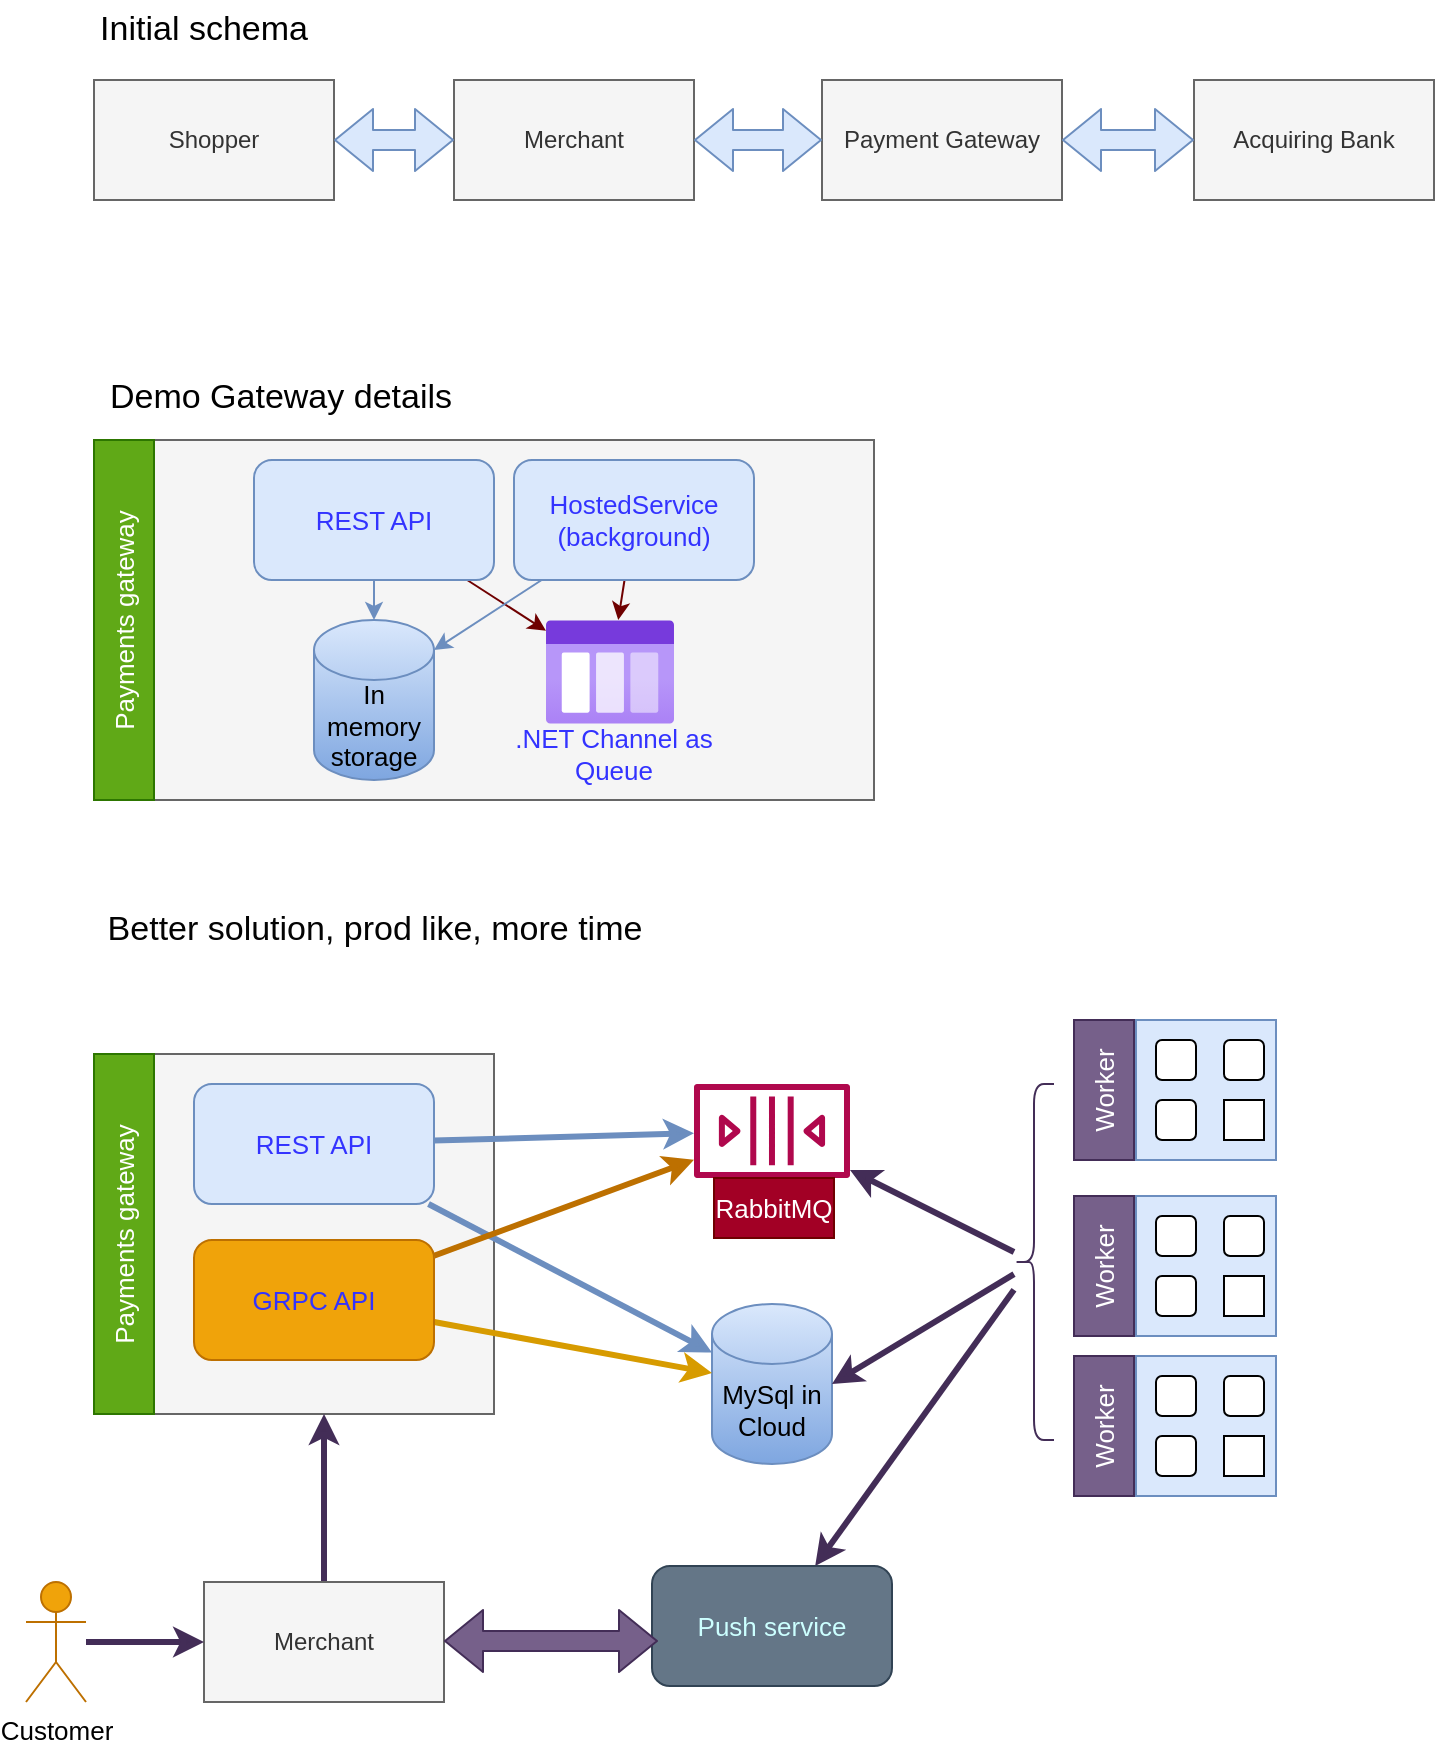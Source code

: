 <mxfile>
    <diagram id="37IIeo59IKiOsGyUnwD9" name="Page-1">
        <mxGraphModel dx="1455" dy="781" grid="0" gridSize="10" guides="1" tooltips="1" connect="1" arrows="1" fold="1" page="1" pageScale="1" pageWidth="827" pageHeight="1169" background="#FFFFFF" math="0" shadow="0">
            <root>
                <mxCell id="0"/>
                <mxCell id="1" parent="0"/>
                <mxCell id="2" value="Shopper" style="rounded=0;whiteSpace=wrap;html=1;fillColor=#f5f5f5;strokeColor=#666666;fontColor=#333333;" vertex="1" parent="1">
                    <mxGeometry x="60" y="160" width="120" height="60" as="geometry"/>
                </mxCell>
                <mxCell id="12" value="" style="edgeStyle=none;html=1;" edge="1" parent="1" source="4" target="2">
                    <mxGeometry relative="1" as="geometry"/>
                </mxCell>
                <mxCell id="4" value="Merchant" style="rounded=0;whiteSpace=wrap;html=1;fillColor=#f5f5f5;strokeColor=#666666;fontColor=#333333;" vertex="1" parent="1">
                    <mxGeometry x="240" y="160" width="120" height="60" as="geometry"/>
                </mxCell>
                <mxCell id="5" value="Payment Gateway" style="rounded=0;whiteSpace=wrap;html=1;fillColor=#f5f5f5;strokeColor=#666666;fontColor=#333333;" vertex="1" parent="1">
                    <mxGeometry x="424" y="160" width="120" height="60" as="geometry"/>
                </mxCell>
                <mxCell id="6" value="Acquiring Bank" style="rounded=0;whiteSpace=wrap;html=1;fillColor=#f5f5f5;strokeColor=#666666;fontColor=#333333;" vertex="1" parent="1">
                    <mxGeometry x="610" y="160" width="120" height="60" as="geometry"/>
                </mxCell>
                <mxCell id="7" value="" style="shape=flexArrow;endArrow=classic;startArrow=classic;html=1;fillColor=#dae8fc;strokeColor=#6c8ebf;exitX=1;exitY=0.5;exitDx=0;exitDy=0;" edge="1" parent="1" source="2">
                    <mxGeometry width="100" height="100" relative="1" as="geometry">
                        <mxPoint x="230" y="270" as="sourcePoint"/>
                        <mxPoint x="240" y="190" as="targetPoint"/>
                    </mxGeometry>
                </mxCell>
                <mxCell id="10" value="" style="shape=flexArrow;endArrow=classic;startArrow=classic;html=1;exitX=1;exitY=0.5;exitDx=0;exitDy=0;entryX=0;entryY=0.5;entryDx=0;entryDy=0;fillColor=#dae8fc;strokeColor=#6c8ebf;" edge="1" parent="1" source="4" target="5">
                    <mxGeometry width="100" height="100" relative="1" as="geometry">
                        <mxPoint x="370" y="280" as="sourcePoint"/>
                        <mxPoint x="470" y="180" as="targetPoint"/>
                    </mxGeometry>
                </mxCell>
                <mxCell id="11" value="" style="shape=flexArrow;endArrow=classic;startArrow=classic;html=1;fillColor=#dae8fc;strokeColor=#6c8ebf;entryX=0;entryY=0.5;entryDx=0;entryDy=0;exitX=1;exitY=0.5;exitDx=0;exitDy=0;" edge="1" parent="1" source="5" target="6">
                    <mxGeometry width="100" height="100" relative="1" as="geometry">
                        <mxPoint x="560" y="230" as="sourcePoint"/>
                        <mxPoint x="620" y="230" as="targetPoint"/>
                    </mxGeometry>
                </mxCell>
                <mxCell id="18" value="Initial schema" style="text;html=1;strokeColor=none;fillColor=none;align=center;verticalAlign=middle;whiteSpace=wrap;rounded=0;fontSize=17;fontColor=#000000;" vertex="1" parent="1">
                    <mxGeometry x="50" y="120" width="130" height="30" as="geometry"/>
                </mxCell>
                <mxCell id="19" value="Demo Gateway details" style="text;html=1;strokeColor=none;fillColor=none;align=center;verticalAlign=middle;whiteSpace=wrap;rounded=0;fontSize=17;fontColor=#000000;" vertex="1" parent="1">
                    <mxGeometry x="56" y="304" width="195" height="30" as="geometry"/>
                </mxCell>
                <mxCell id="20" value="" style="rounded=0;whiteSpace=wrap;html=1;fontSize=17;fillColor=#f5f5f5;fontColor=#333333;strokeColor=#666666;" vertex="1" parent="1">
                    <mxGeometry x="90" y="340" width="360" height="180" as="geometry"/>
                </mxCell>
                <mxCell id="30" style="edgeStyle=none;html=1;fontSize=13;fontColor=#3333FF;fillColor=#dae8fc;gradientColor=#7ea6e0;strokeColor=#6c8ebf;" edge="1" parent="1" source="22" target="24">
                    <mxGeometry relative="1" as="geometry"/>
                </mxCell>
                <mxCell id="31" style="edgeStyle=none;html=1;fontSize=13;fontColor=#3333FF;fillColor=#a20025;strokeColor=#6F0000;" edge="1" parent="1" source="22" target="27">
                    <mxGeometry relative="1" as="geometry"/>
                </mxCell>
                <mxCell id="22" value="&lt;font color=&quot;#3333ff&quot;&gt;REST API&lt;/font&gt;" style="rounded=1;whiteSpace=wrap;html=1;fontSize=13;fillColor=#dae8fc;strokeColor=#6c8ebf;" vertex="1" parent="1">
                    <mxGeometry x="140" y="350" width="120" height="60" as="geometry"/>
                </mxCell>
                <mxCell id="29" style="edgeStyle=none;html=1;entryX=1;entryY=0;entryDx=0;entryDy=15;entryPerimeter=0;fontSize=13;fontColor=#3333FF;fillColor=#dae8fc;gradientColor=#7ea6e0;strokeColor=#6c8ebf;" edge="1" parent="1" source="23" target="24">
                    <mxGeometry relative="1" as="geometry"/>
                </mxCell>
                <mxCell id="32" style="edgeStyle=none;html=1;fontSize=13;fontColor=#3333FF;fillColor=#a20025;strokeColor=#6F0000;" edge="1" parent="1" source="23" target="27">
                    <mxGeometry relative="1" as="geometry"/>
                </mxCell>
                <mxCell id="23" value="&lt;font color=&quot;#3333ff&quot;&gt;HostedService (background)&lt;/font&gt;" style="rounded=1;whiteSpace=wrap;html=1;fontSize=13;fillColor=#dae8fc;strokeColor=#6c8ebf;" vertex="1" parent="1">
                    <mxGeometry x="270" y="350" width="120" height="60" as="geometry"/>
                </mxCell>
                <mxCell id="24" value="In memory storage" style="shape=cylinder3;whiteSpace=wrap;html=1;boundedLbl=1;backgroundOutline=1;size=15;fontSize=13;fillColor=#dae8fc;gradientColor=#7ea6e0;strokeColor=#6c8ebf;" vertex="1" parent="1">
                    <mxGeometry x="170" y="430" width="60" height="80" as="geometry"/>
                </mxCell>
                <mxCell id="27" value="" style="aspect=fixed;html=1;points=[];align=center;image;fontSize=12;image=img/lib/azure2/general/Storage_Queue.svg;fontColor=#3333FF;" vertex="1" parent="1">
                    <mxGeometry x="286" y="430" width="64" height="52" as="geometry"/>
                </mxCell>
                <mxCell id="28" value=".NET Channel as Queue" style="text;html=1;strokeColor=none;fillColor=none;align=center;verticalAlign=middle;whiteSpace=wrap;rounded=0;fontSize=13;fontColor=#3333FF;" vertex="1" parent="1">
                    <mxGeometry x="260" y="482" width="120" height="30" as="geometry"/>
                </mxCell>
                <mxCell id="34" value="Better solution, prod like, more time" style="text;html=1;strokeColor=none;fillColor=none;align=center;verticalAlign=middle;whiteSpace=wrap;rounded=0;fontSize=17;fontColor=#030303;" vertex="1" parent="1">
                    <mxGeometry x="59.75" y="570" width="280.5" height="30" as="geometry"/>
                </mxCell>
                <mxCell id="35" value="Payments gateway" style="rounded=0;whiteSpace=wrap;html=1;fontSize=13;fontColor=#ffffff;fillColor=#60a917;strokeColor=#2D7600;horizontal=0;" vertex="1" parent="1">
                    <mxGeometry x="60" y="340" width="30" height="180" as="geometry"/>
                </mxCell>
                <mxCell id="39" value="" style="rounded=0;whiteSpace=wrap;html=1;fontSize=17;fillColor=#f5f5f5;fontColor=#333333;strokeColor=#666666;" vertex="1" parent="1">
                    <mxGeometry x="90" y="647" width="170" height="180" as="geometry"/>
                </mxCell>
                <mxCell id="40" value="Payments gateway" style="rounded=0;whiteSpace=wrap;html=1;fontSize=13;fontColor=#ffffff;fillColor=#60a917;strokeColor=#2D7600;horizontal=0;" vertex="1" parent="1">
                    <mxGeometry x="60" y="647" width="30" height="180" as="geometry"/>
                </mxCell>
                <mxCell id="41" value="MySql in Cloud" style="shape=cylinder3;whiteSpace=wrap;html=1;boundedLbl=1;backgroundOutline=1;size=15;fontSize=13;fillColor=#dae8fc;gradientColor=#7ea6e0;strokeColor=#6c8ebf;" vertex="1" parent="1">
                    <mxGeometry x="369" y="772" width="60" height="80" as="geometry"/>
                </mxCell>
                <mxCell id="78" style="edgeStyle=none;html=1;fontSize=13;fontColor=#3333FF;fillColor=#dae8fc;strokeColor=#6c8ebf;gradientColor=#7ea6e0;strokeWidth=3;" edge="1" parent="1" source="42" target="37">
                    <mxGeometry relative="1" as="geometry"/>
                </mxCell>
                <mxCell id="80" style="edgeStyle=none;html=1;fontSize=13;fontColor=#3333FF;fillColor=#dae8fc;gradientColor=#7ea6e0;strokeColor=#6c8ebf;strokeWidth=3;" edge="1" parent="1" source="42" target="41">
                    <mxGeometry relative="1" as="geometry"/>
                </mxCell>
                <mxCell id="42" value="&lt;font color=&quot;#3333ff&quot;&gt;REST API&lt;/font&gt;" style="rounded=1;whiteSpace=wrap;html=1;fontSize=13;fillColor=#dae8fc;strokeColor=#6c8ebf;" vertex="1" parent="1">
                    <mxGeometry x="110" y="662" width="120" height="60" as="geometry"/>
                </mxCell>
                <mxCell id="73" value="" style="group" vertex="1" connectable="0" parent="1">
                    <mxGeometry x="360" y="662" width="78" height="77" as="geometry"/>
                </mxCell>
                <mxCell id="37" value="" style="sketch=0;outlineConnect=0;fontColor=#232F3E;gradientColor=none;fillColor=#B0084D;strokeColor=none;dashed=0;verticalLabelPosition=bottom;verticalAlign=top;align=center;html=1;fontSize=12;fontStyle=0;aspect=fixed;pointerEvents=1;shape=mxgraph.aws4.queue;" vertex="1" parent="73">
                    <mxGeometry width="78" height="47" as="geometry"/>
                </mxCell>
                <mxCell id="38" value="RabbitMQ" style="text;html=1;strokeColor=#6F0000;fillColor=#a20025;align=center;verticalAlign=middle;whiteSpace=wrap;rounded=0;fontSize=13;fontColor=#ffffff;" vertex="1" parent="73">
                    <mxGeometry x="10" y="47" width="60" height="30" as="geometry"/>
                </mxCell>
                <mxCell id="79" style="edgeStyle=none;html=1;fontSize=13;fontColor=#3333FF;fillColor=#f0a30a;strokeColor=#BD7000;strokeWidth=3;" edge="1" parent="1" source="77" target="37">
                    <mxGeometry relative="1" as="geometry"/>
                </mxCell>
                <mxCell id="81" style="edgeStyle=none;html=1;fontSize=13;fontColor=#3333FF;strokeWidth=3;fillColor=#ffcd28;gradientColor=#ffa500;strokeColor=#d79b00;" edge="1" parent="1" source="77" target="41">
                    <mxGeometry relative="1" as="geometry"/>
                </mxCell>
                <mxCell id="77" value="&lt;font color=&quot;#3333ff&quot;&gt;GRPC API&lt;/font&gt;" style="rounded=1;whiteSpace=wrap;html=1;fontSize=13;fillColor=#f0a30a;strokeColor=#BD7000;fontColor=#000000;" vertex="1" parent="1">
                    <mxGeometry x="110" y="740" width="120" height="60" as="geometry"/>
                </mxCell>
                <mxCell id="84" style="edgeStyle=none;html=1;fontSize=13;fontColor=#3333FF;strokeWidth=3;fillColor=#76608a;strokeColor=#432D57;" edge="1" parent="1" source="82" target="37">
                    <mxGeometry relative="1" as="geometry"/>
                </mxCell>
                <mxCell id="85" style="edgeStyle=none;html=1;entryX=1;entryY=0.5;entryDx=0;entryDy=0;entryPerimeter=0;fontSize=13;fontColor=#3333FF;strokeWidth=3;fillColor=#76608a;strokeColor=#432D57;" edge="1" parent="1" source="82" target="41">
                    <mxGeometry relative="1" as="geometry"/>
                </mxCell>
                <mxCell id="88" style="edgeStyle=none;html=1;fontSize=13;fontColor=#000000;strokeWidth=3;fillColor=#76608a;strokeColor=#432D57;" edge="1" parent="1" source="82" target="87">
                    <mxGeometry relative="1" as="geometry"/>
                </mxCell>
                <mxCell id="82" value="" style="shape=curlyBracket;whiteSpace=wrap;html=1;rounded=1;fontSize=13;fontColor=#ffffff;fillColor=#76608a;strokeColor=#432D57;" vertex="1" parent="1">
                    <mxGeometry x="520" y="662" width="20" height="178" as="geometry"/>
                </mxCell>
                <mxCell id="83" value="" style="group" vertex="1" connectable="0" parent="1">
                    <mxGeometry x="550" y="630" width="101" height="238" as="geometry"/>
                </mxCell>
                <mxCell id="55" value="" style="group" vertex="1" connectable="0" parent="83">
                    <mxGeometry width="101" height="70" as="geometry"/>
                </mxCell>
                <mxCell id="43" value="" style="rounded=0;whiteSpace=wrap;html=1;fontSize=17;fillColor=#dae8fc;strokeColor=#6c8ebf;" vertex="1" parent="55">
                    <mxGeometry x="31" width="70" height="70" as="geometry"/>
                </mxCell>
                <mxCell id="44" value="Worker" style="rounded=0;whiteSpace=wrap;html=1;fontSize=13;fillColor=#76608a;strokeColor=#432D57;horizontal=0;fontColor=#ffffff;" vertex="1" parent="55">
                    <mxGeometry width="30" height="70" as="geometry"/>
                </mxCell>
                <mxCell id="45" value="" style="rounded=1;whiteSpace=wrap;html=1;fontSize=13;fontColor=#3333FF;" vertex="1" parent="55">
                    <mxGeometry x="41" y="10" width="20" height="20" as="geometry"/>
                </mxCell>
                <mxCell id="46" value="" style="rounded=1;whiteSpace=wrap;html=1;fontSize=13;fontColor=#3333FF;" vertex="1" parent="55">
                    <mxGeometry x="75" y="10" width="20" height="20" as="geometry"/>
                </mxCell>
                <mxCell id="47" value="" style="rounded=1;whiteSpace=wrap;html=1;fontSize=13;fontColor=#3333FF;" vertex="1" parent="55">
                    <mxGeometry x="41" y="40" width="20" height="20" as="geometry"/>
                </mxCell>
                <mxCell id="48" value="" style="rounded=1;whiteSpace=wrap;html=1;fontSize=13;fontColor=#3333FF;arcSize=0;" vertex="1" parent="55">
                    <mxGeometry x="75" y="40" width="20" height="20" as="geometry"/>
                </mxCell>
                <mxCell id="56" value="" style="group" vertex="1" connectable="0" parent="83">
                    <mxGeometry y="168" width="101" height="70" as="geometry"/>
                </mxCell>
                <mxCell id="57" value="" style="rounded=0;whiteSpace=wrap;html=1;fontSize=17;fillColor=#dae8fc;strokeColor=#6c8ebf;" vertex="1" parent="56">
                    <mxGeometry x="31" width="70" height="70" as="geometry"/>
                </mxCell>
                <mxCell id="58" value="Worker" style="rounded=0;whiteSpace=wrap;html=1;fontSize=13;fillColor=#76608a;strokeColor=#432D57;horizontal=0;fontColor=#ffffff;" vertex="1" parent="56">
                    <mxGeometry width="30" height="70" as="geometry"/>
                </mxCell>
                <mxCell id="59" value="" style="rounded=1;whiteSpace=wrap;html=1;fontSize=13;fontColor=#3333FF;" vertex="1" parent="56">
                    <mxGeometry x="41" y="10" width="20" height="20" as="geometry"/>
                </mxCell>
                <mxCell id="60" value="" style="rounded=1;whiteSpace=wrap;html=1;fontSize=13;fontColor=#3333FF;" vertex="1" parent="56">
                    <mxGeometry x="75" y="10" width="20" height="20" as="geometry"/>
                </mxCell>
                <mxCell id="61" value="" style="rounded=1;whiteSpace=wrap;html=1;fontSize=13;fontColor=#3333FF;" vertex="1" parent="56">
                    <mxGeometry x="41" y="40" width="20" height="20" as="geometry"/>
                </mxCell>
                <mxCell id="62" value="" style="rounded=1;whiteSpace=wrap;html=1;fontSize=13;fontColor=#3333FF;arcSize=0;" vertex="1" parent="56">
                    <mxGeometry x="75" y="40" width="20" height="20" as="geometry"/>
                </mxCell>
                <mxCell id="64" value="" style="group" vertex="1" connectable="0" parent="83">
                    <mxGeometry y="88" width="101" height="70" as="geometry"/>
                </mxCell>
                <mxCell id="65" value="" style="rounded=0;whiteSpace=wrap;html=1;fontSize=17;fillColor=#dae8fc;strokeColor=#6c8ebf;" vertex="1" parent="64">
                    <mxGeometry x="31" width="70" height="70" as="geometry"/>
                </mxCell>
                <mxCell id="66" value="Worker" style="rounded=0;whiteSpace=wrap;html=1;fontSize=13;fillColor=#76608a;strokeColor=#432D57;horizontal=0;fontColor=#ffffff;" vertex="1" parent="64">
                    <mxGeometry width="30" height="70" as="geometry"/>
                </mxCell>
                <mxCell id="67" value="" style="rounded=1;whiteSpace=wrap;html=1;fontSize=13;fontColor=#3333FF;" vertex="1" parent="64">
                    <mxGeometry x="41" y="10" width="20" height="20" as="geometry"/>
                </mxCell>
                <mxCell id="68" value="" style="rounded=1;whiteSpace=wrap;html=1;fontSize=13;fontColor=#3333FF;" vertex="1" parent="64">
                    <mxGeometry x="75" y="10" width="20" height="20" as="geometry"/>
                </mxCell>
                <mxCell id="69" value="" style="rounded=1;whiteSpace=wrap;html=1;fontSize=13;fontColor=#3333FF;" vertex="1" parent="64">
                    <mxGeometry x="41" y="40" width="20" height="20" as="geometry"/>
                </mxCell>
                <mxCell id="70" value="" style="rounded=1;whiteSpace=wrap;html=1;fontSize=13;fontColor=#3333FF;arcSize=0;" vertex="1" parent="64">
                    <mxGeometry x="75" y="40" width="20" height="20" as="geometry"/>
                </mxCell>
                <mxCell id="87" value="&lt;font&gt;Push service&lt;/font&gt;" style="rounded=1;whiteSpace=wrap;html=1;fontSize=13;fillColor=#647687;strokeColor=#314354;fontColor=#CCFFFF;" vertex="1" parent="1">
                    <mxGeometry x="339" y="903" width="120" height="60" as="geometry"/>
                </mxCell>
                <mxCell id="94" style="edgeStyle=none;html=1;entryX=0.5;entryY=1;entryDx=0;entryDy=0;fontSize=13;fontColor=#CCFFFF;strokeWidth=3;fillColor=#76608a;strokeColor=#432D57;" edge="1" parent="1" source="90" target="39">
                    <mxGeometry relative="1" as="geometry"/>
                </mxCell>
                <mxCell id="90" value="Merchant" style="rounded=0;whiteSpace=wrap;html=1;fillColor=#f5f5f5;strokeColor=#666666;fontColor=#333333;" vertex="1" parent="1">
                    <mxGeometry x="115" y="911" width="120" height="60" as="geometry"/>
                </mxCell>
                <mxCell id="93" style="edgeStyle=none;html=1;fontSize=13;fontColor=#CCFFFF;strokeWidth=3;fillColor=#76608a;strokeColor=#432D57;" edge="1" parent="1" source="92" target="90">
                    <mxGeometry relative="1" as="geometry"/>
                </mxCell>
                <mxCell id="92" value="Customer" style="shape=umlActor;verticalLabelPosition=bottom;verticalAlign=top;html=1;outlineConnect=0;fontSize=13;fontColor=#000000;fillColor=#f0a30a;strokeColor=#BD7000;" vertex="1" parent="1">
                    <mxGeometry x="26" y="911" width="30" height="60" as="geometry"/>
                </mxCell>
                <mxCell id="96" value="" style="shape=flexArrow;endArrow=classic;startArrow=classic;html=1;fillColor=#76608a;strokeColor=#432D57;exitX=1;exitY=0.5;exitDx=0;exitDy=0;entryX=0.025;entryY=0.625;entryDx=0;entryDy=0;entryPerimeter=0;" edge="1" parent="1" target="87">
                    <mxGeometry width="100" height="100" relative="1" as="geometry">
                        <mxPoint x="235" y="940.5" as="sourcePoint"/>
                        <mxPoint x="295" y="940.5" as="targetPoint"/>
                    </mxGeometry>
                </mxCell>
            </root>
        </mxGraphModel>
    </diagram>
</mxfile>